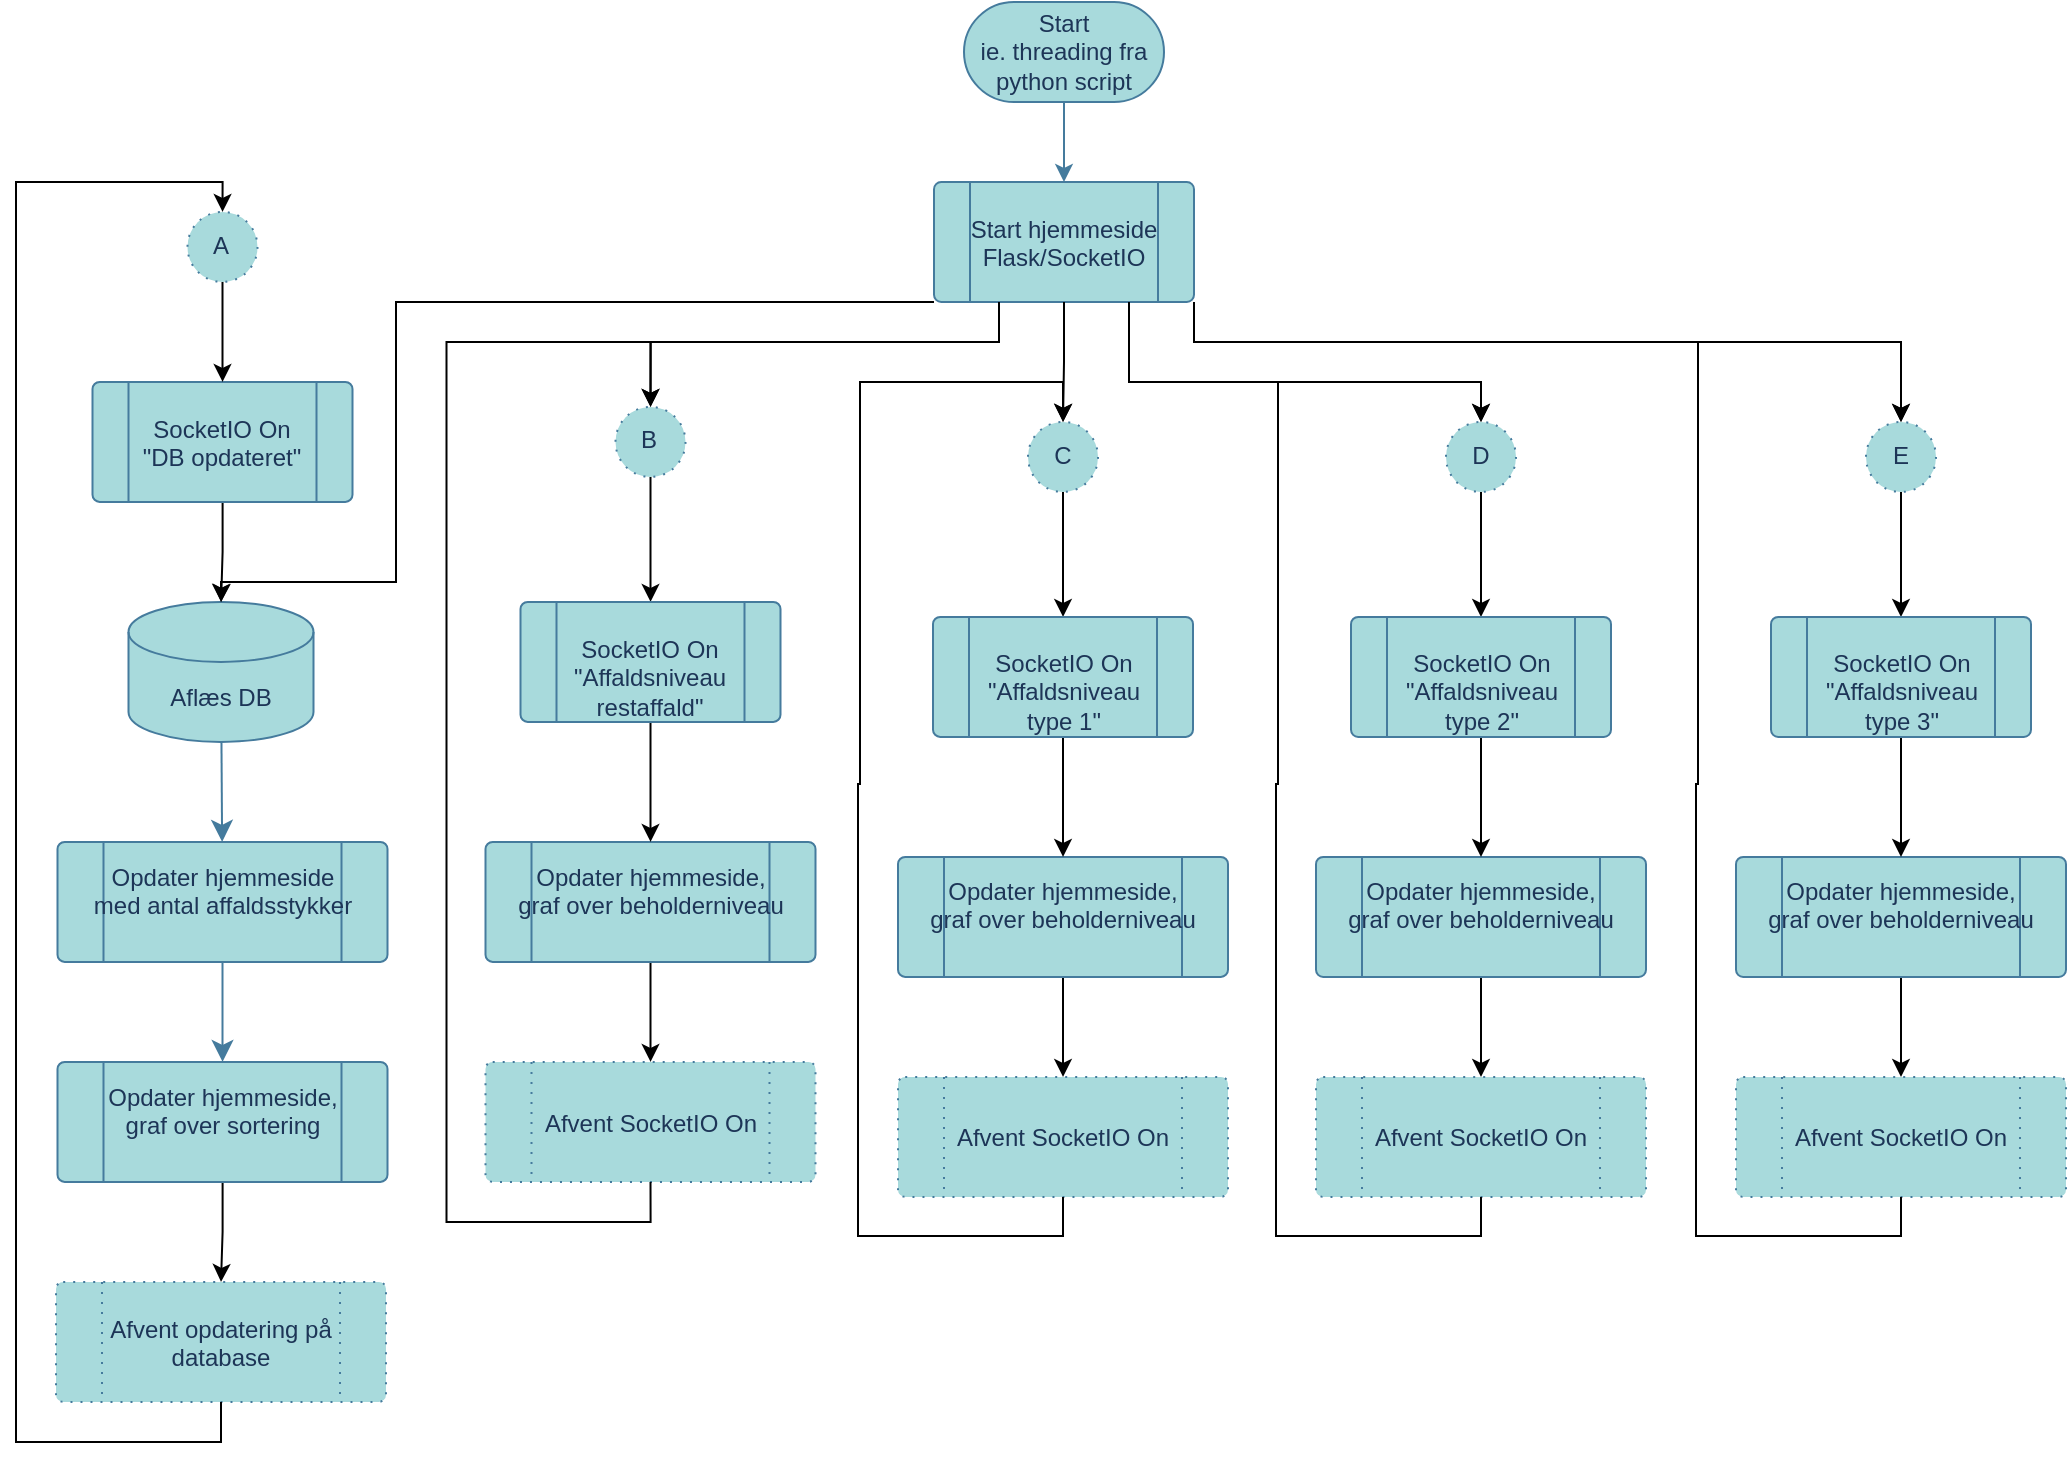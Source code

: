 <mxfile version="27.0.1">
  <diagram id="C5RBs43oDa-KdzZeNtuy" name="Page-1">
    <mxGraphModel dx="2073" dy="624" grid="1" gridSize="10" guides="1" tooltips="1" connect="1" arrows="1" fold="1" page="1" pageScale="1" pageWidth="827" pageHeight="1169" math="0" shadow="0">
      <root>
        <mxCell id="WIyWlLk6GJQsqaUBKTNV-0" />
        <mxCell id="WIyWlLk6GJQsqaUBKTNV-1" parent="WIyWlLk6GJQsqaUBKTNV-0" />
        <mxCell id="QhAMZW8vx8BIPs0i-Lc7-16" value="" style="edgeStyle=orthogonalEdgeStyle;rounded=0;orthogonalLoop=1;jettySize=auto;html=1;labelBackgroundColor=none;strokeColor=#457B9D;fontColor=default;entryX=0.5;entryY=0;entryDx=0;entryDy=0;" parent="WIyWlLk6GJQsqaUBKTNV-1" source="QhAMZW8vx8BIPs0i-Lc7-0" target="I90foCp7rMowlihPEcc8-3" edge="1">
          <mxGeometry relative="1" as="geometry">
            <mxPoint x="414" y="100" as="targetPoint" />
          </mxGeometry>
        </mxCell>
        <mxCell id="QhAMZW8vx8BIPs0i-Lc7-0" value="Start&lt;div&gt;ie. threading fra python script&lt;/div&gt;" style="html=1;dashed=0;whiteSpace=wrap;shape=mxgraph.dfd.start;rounded=0;labelBackgroundColor=none;fillColor=#A8DADC;strokeColor=#457B9D;fontColor=#1D3557;" parent="WIyWlLk6GJQsqaUBKTNV-1" vertex="1">
          <mxGeometry x="364" y="10" width="100" height="50" as="geometry" />
        </mxCell>
        <mxCell id="I90foCp7rMowlihPEcc8-38" style="edgeStyle=none;curved=1;rounded=0;orthogonalLoop=1;jettySize=auto;html=1;exitX=0.5;exitY=1;exitDx=0;exitDy=0;entryX=0.5;entryY=0;entryDx=0;entryDy=0;strokeColor=#457B9D;fontSize=12;fontColor=#1D3557;startSize=8;endSize=8;fillColor=#A8DADC;" parent="WIyWlLk6GJQsqaUBKTNV-1" source="QhAMZW8vx8BIPs0i-Lc7-23" target="I90foCp7rMowlihPEcc8-37" edge="1">
          <mxGeometry relative="1" as="geometry" />
        </mxCell>
        <mxCell id="QhAMZW8vx8BIPs0i-Lc7-23" value="Opdater hjemmeside&lt;br&gt;med antal affaldsstykker" style="verticalLabelPosition=bottom;verticalAlign=top;html=1;shape=process;whiteSpace=wrap;rounded=1;size=0.14;arcSize=6;align=center;spacingTop=-56;labelBackgroundColor=none;fillColor=#A8DADC;strokeColor=#457B9D;fontColor=#1D3557;" parent="WIyWlLk6GJQsqaUBKTNV-1" vertex="1">
          <mxGeometry x="-89.25" y="429.95" width="165" height="60" as="geometry" />
        </mxCell>
        <mxCell id="I90foCp7rMowlihPEcc8-17" value="" style="edgeStyle=none;curved=1;rounded=0;orthogonalLoop=1;jettySize=auto;html=1;fontSize=12;startSize=8;endSize=8;labelBackgroundColor=none;strokeColor=#457B9D;fontColor=default;" parent="WIyWlLk6GJQsqaUBKTNV-1" source="QhAMZW8vx8BIPs0i-Lc7-25" target="QhAMZW8vx8BIPs0i-Lc7-23" edge="1">
          <mxGeometry relative="1" as="geometry" />
        </mxCell>
        <mxCell id="QhAMZW8vx8BIPs0i-Lc7-25" value="Aflæs DB" style="shape=cylinder3;whiteSpace=wrap;html=1;boundedLbl=1;backgroundOutline=1;size=15;rounded=0;labelBackgroundColor=none;fillColor=#A8DADC;strokeColor=#457B9D;fontColor=#1D3557;" parent="WIyWlLk6GJQsqaUBKTNV-1" vertex="1">
          <mxGeometry x="-53.75" y="309.95" width="92.5" height="70" as="geometry" />
        </mxCell>
        <mxCell id="I90foCp7rMowlihPEcc8-3" value="Start hjemmeside&lt;br&gt;Flask/SocketIO" style="verticalLabelPosition=bottom;verticalAlign=top;html=1;shape=process;whiteSpace=wrap;rounded=1;size=0.14;arcSize=6;align=center;spacingTop=-50;labelBackgroundColor=none;fillColor=#A8DADC;strokeColor=#457B9D;fontColor=#1D3557;" parent="WIyWlLk6GJQsqaUBKTNV-1" vertex="1">
          <mxGeometry x="349" y="100" width="130" height="60" as="geometry" />
        </mxCell>
        <mxCell id="TRfHkV0xAQpSszj1zVbH-38" value="" style="edgeStyle=orthogonalEdgeStyle;rounded=0;orthogonalLoop=1;jettySize=auto;html=1;" edge="1" parent="WIyWlLk6GJQsqaUBKTNV-1" source="I90foCp7rMowlihPEcc8-28" target="TRfHkV0xAQpSszj1zVbH-33">
          <mxGeometry relative="1" as="geometry" />
        </mxCell>
        <mxCell id="I90foCp7rMowlihPEcc8-28" value="Opdater hjemmeside,&lt;div&gt;graf over beholderniveau&lt;/div&gt;" style="verticalLabelPosition=bottom;verticalAlign=top;html=1;shape=process;whiteSpace=wrap;rounded=1;size=0.14;arcSize=6;align=center;spacingTop=-56;labelBackgroundColor=none;fillColor=#A8DADC;strokeColor=#457B9D;fontColor=#1D3557;" parent="WIyWlLk6GJQsqaUBKTNV-1" vertex="1">
          <mxGeometry x="124.75" y="429.95" width="165" height="60" as="geometry" />
        </mxCell>
        <mxCell id="I90foCp7rMowlihPEcc8-34" value="Afvent opdatering på database" style="verticalLabelPosition=bottom;verticalAlign=top;html=1;shape=process;whiteSpace=wrap;rounded=1;size=0.14;arcSize=6;align=center;spacingTop=-50;strokeColor=#457B9D;dashed=1;dashPattern=1 4;labelBackgroundColor=none;fillColor=#A8DADC;fontColor=#1D3557;" parent="WIyWlLk6GJQsqaUBKTNV-1" vertex="1">
          <mxGeometry x="-90" y="649.95" width="165" height="60" as="geometry" />
        </mxCell>
        <mxCell id="TRfHkV0xAQpSszj1zVbH-25" value="" style="edgeStyle=orthogonalEdgeStyle;rounded=0;orthogonalLoop=1;jettySize=auto;html=1;" edge="1" parent="WIyWlLk6GJQsqaUBKTNV-1" source="I90foCp7rMowlihPEcc8-37" target="I90foCp7rMowlihPEcc8-34">
          <mxGeometry relative="1" as="geometry" />
        </mxCell>
        <mxCell id="I90foCp7rMowlihPEcc8-37" value="Opdater hjemmeside,&lt;div&gt;graf over sortering&lt;/div&gt;" style="verticalLabelPosition=bottom;verticalAlign=top;html=1;shape=process;whiteSpace=wrap;rounded=1;size=0.14;arcSize=6;align=center;spacingTop=-56;labelBackgroundColor=none;fillColor=#A8DADC;strokeColor=#457B9D;fontColor=#1D3557;" parent="WIyWlLk6GJQsqaUBKTNV-1" vertex="1">
          <mxGeometry x="-89.25" y="539.95" width="165" height="60" as="geometry" />
        </mxCell>
        <mxCell id="TRfHkV0xAQpSszj1zVbH-36" value="" style="edgeStyle=orthogonalEdgeStyle;rounded=0;orthogonalLoop=1;jettySize=auto;html=1;" edge="1" parent="WIyWlLk6GJQsqaUBKTNV-1" source="4EAk3vtJ96HyGKtx9xcT-3" target="TRfHkV0xAQpSszj1zVbH-11">
          <mxGeometry relative="1" as="geometry" />
        </mxCell>
        <mxCell id="4EAk3vtJ96HyGKtx9xcT-3" value="B" style="verticalLabelPosition=bottom;verticalAlign=top;html=1;shape=mxgraph.flowchart.on-page_reference;dashed=1;dashPattern=1 4;spacingTop=-32;spacingLeft=-2;labelBackgroundColor=none;fillColor=#A8DADC;strokeColor=#457B9D;fontColor=#1D3557;" parent="WIyWlLk6GJQsqaUBKTNV-1" vertex="1">
          <mxGeometry x="189.75" y="212.45" width="35" height="35" as="geometry" />
        </mxCell>
        <mxCell id="TRfHkV0xAQpSszj1zVbH-29" value="" style="edgeStyle=orthogonalEdgeStyle;rounded=0;orthogonalLoop=1;jettySize=auto;html=1;" edge="1" parent="WIyWlLk6GJQsqaUBKTNV-1" source="TRfHkV0xAQpSszj1zVbH-0" target="QhAMZW8vx8BIPs0i-Lc7-25">
          <mxGeometry relative="1" as="geometry" />
        </mxCell>
        <mxCell id="TRfHkV0xAQpSszj1zVbH-0" value="SocketIO On&lt;div&gt;&quot;DB opdateret&quot;&lt;/div&gt;" style="verticalLabelPosition=bottom;verticalAlign=top;html=1;shape=process;whiteSpace=wrap;rounded=1;size=0.14;arcSize=6;align=center;spacingTop=-50;labelBackgroundColor=none;fillColor=#A8DADC;strokeColor=#457B9D;fontColor=#1D3557;" vertex="1" parent="WIyWlLk6GJQsqaUBKTNV-1">
          <mxGeometry x="-71.75" y="199.95" width="130" height="60" as="geometry" />
        </mxCell>
        <mxCell id="TRfHkV0xAQpSszj1zVbH-37" value="" style="edgeStyle=orthogonalEdgeStyle;rounded=0;orthogonalLoop=1;jettySize=auto;html=1;" edge="1" parent="WIyWlLk6GJQsqaUBKTNV-1" source="TRfHkV0xAQpSszj1zVbH-11" target="I90foCp7rMowlihPEcc8-28">
          <mxGeometry relative="1" as="geometry" />
        </mxCell>
        <mxCell id="TRfHkV0xAQpSszj1zVbH-11" value="SocketIO On&lt;div&gt;&quot;Affaldsniveau&lt;/div&gt;&lt;div&gt;restaffald&quot;&lt;/div&gt;" style="verticalLabelPosition=bottom;verticalAlign=top;html=1;shape=process;whiteSpace=wrap;rounded=1;size=0.14;arcSize=6;align=center;spacingTop=-50;labelBackgroundColor=none;fillColor=#A8DADC;strokeColor=#457B9D;fontColor=#1D3557;" vertex="1" parent="WIyWlLk6GJQsqaUBKTNV-1">
          <mxGeometry x="142.25" y="309.95" width="130" height="60" as="geometry" />
        </mxCell>
        <mxCell id="TRfHkV0xAQpSszj1zVbH-30" style="edgeStyle=orthogonalEdgeStyle;rounded=0;orthogonalLoop=1;jettySize=auto;html=1;exitX=0;exitY=1;exitDx=0;exitDy=0;entryX=0.5;entryY=0;entryDx=0;entryDy=0;entryPerimeter=0;" edge="1" parent="WIyWlLk6GJQsqaUBKTNV-1" source="I90foCp7rMowlihPEcc8-3" target="QhAMZW8vx8BIPs0i-Lc7-25">
          <mxGeometry relative="1" as="geometry">
            <Array as="points">
              <mxPoint x="80" y="160" />
              <mxPoint x="80" y="300" />
              <mxPoint x="-7" y="300" />
            </Array>
          </mxGeometry>
        </mxCell>
        <mxCell id="TRfHkV0xAQpSszj1zVbH-31" value="" style="edgeStyle=orthogonalEdgeStyle;rounded=0;orthogonalLoop=1;jettySize=auto;html=1;exitX=0.5;exitY=1;exitDx=0;exitDy=0;entryX=0.5;entryY=0;entryDx=0;entryDy=0;entryPerimeter=0;" edge="1" parent="WIyWlLk6GJQsqaUBKTNV-1" source="I90foCp7rMowlihPEcc8-34" target="4EAk3vtJ96HyGKtx9xcT-1">
          <mxGeometry relative="1" as="geometry">
            <mxPoint x="173" y="709.95" as="sourcePoint" />
            <mxPoint x="190" y="109.95" as="targetPoint" />
            <Array as="points">
              <mxPoint x="-7" y="730" />
              <mxPoint x="-110" y="730" />
              <mxPoint x="-110" y="100" />
              <mxPoint x="-7" y="100" />
            </Array>
          </mxGeometry>
        </mxCell>
        <mxCell id="TRfHkV0xAQpSszj1zVbH-32" value="" style="edgeStyle=orthogonalEdgeStyle;rounded=0;orthogonalLoop=1;jettySize=auto;html=1;" edge="1" parent="WIyWlLk6GJQsqaUBKTNV-1" source="4EAk3vtJ96HyGKtx9xcT-1" target="TRfHkV0xAQpSszj1zVbH-0">
          <mxGeometry relative="1" as="geometry" />
        </mxCell>
        <mxCell id="4EAk3vtJ96HyGKtx9xcT-1" value="A" style="verticalLabelPosition=bottom;verticalAlign=top;html=1;shape=mxgraph.flowchart.on-page_reference;dashed=1;dashPattern=1 4;spacingTop=-32;spacingLeft=-2;labelBackgroundColor=none;fillColor=#A8DADC;strokeColor=#457B9D;fontColor=#1D3557;" parent="WIyWlLk6GJQsqaUBKTNV-1" vertex="1">
          <mxGeometry x="-24.25" y="114.95" width="35" height="35" as="geometry" />
        </mxCell>
        <mxCell id="TRfHkV0xAQpSszj1zVbH-33" value="Afvent SocketIO On" style="verticalLabelPosition=bottom;verticalAlign=top;html=1;shape=process;whiteSpace=wrap;rounded=1;size=0.14;arcSize=6;align=center;spacingTop=-43;strokeColor=#457B9D;dashed=1;dashPattern=1 4;labelBackgroundColor=none;fillColor=#A8DADC;fontColor=#1D3557;" vertex="1" parent="WIyWlLk6GJQsqaUBKTNV-1">
          <mxGeometry x="124.75" y="539.95" width="165" height="60" as="geometry" />
        </mxCell>
        <mxCell id="TRfHkV0xAQpSszj1zVbH-39" style="edgeStyle=orthogonalEdgeStyle;rounded=0;orthogonalLoop=1;jettySize=auto;html=1;exitX=0.5;exitY=1;exitDx=0;exitDy=0;entryX=0.5;entryY=0;entryDx=0;entryDy=0;entryPerimeter=0;" edge="1" parent="WIyWlLk6GJQsqaUBKTNV-1" source="TRfHkV0xAQpSszj1zVbH-33" target="4EAk3vtJ96HyGKtx9xcT-3">
          <mxGeometry relative="1" as="geometry">
            <Array as="points">
              <mxPoint x="207.25" y="620" />
              <mxPoint x="105.25" y="620" />
              <mxPoint x="105.25" y="180" />
              <mxPoint x="207.25" y="180" />
            </Array>
          </mxGeometry>
        </mxCell>
        <mxCell id="TRfHkV0xAQpSszj1zVbH-40" value="" style="edgeStyle=orthogonalEdgeStyle;rounded=0;orthogonalLoop=1;jettySize=auto;html=1;" edge="1" parent="WIyWlLk6GJQsqaUBKTNV-1" source="TRfHkV0xAQpSszj1zVbH-41" target="TRfHkV0xAQpSszj1zVbH-46">
          <mxGeometry relative="1" as="geometry" />
        </mxCell>
        <mxCell id="TRfHkV0xAQpSszj1zVbH-41" value="Opdater hjemmeside,&lt;div&gt;graf over beholderniveau&lt;/div&gt;" style="verticalLabelPosition=bottom;verticalAlign=top;html=1;shape=process;whiteSpace=wrap;rounded=1;size=0.14;arcSize=6;align=center;spacingTop=-56;labelBackgroundColor=none;fillColor=#A8DADC;strokeColor=#457B9D;fontColor=#1D3557;" vertex="1" parent="WIyWlLk6GJQsqaUBKTNV-1">
          <mxGeometry x="331" y="437.44" width="165" height="60" as="geometry" />
        </mxCell>
        <mxCell id="TRfHkV0xAQpSszj1zVbH-42" value="" style="edgeStyle=orthogonalEdgeStyle;rounded=0;orthogonalLoop=1;jettySize=auto;html=1;" edge="1" parent="WIyWlLk6GJQsqaUBKTNV-1" source="TRfHkV0xAQpSszj1zVbH-43" target="TRfHkV0xAQpSszj1zVbH-45">
          <mxGeometry relative="1" as="geometry" />
        </mxCell>
        <mxCell id="TRfHkV0xAQpSszj1zVbH-43" value="C" style="verticalLabelPosition=bottom;verticalAlign=top;html=1;shape=mxgraph.flowchart.on-page_reference;dashed=1;dashPattern=1 4;spacingTop=-32;spacingLeft=-2;labelBackgroundColor=none;fillColor=#A8DADC;strokeColor=#457B9D;fontColor=#1D3557;" vertex="1" parent="WIyWlLk6GJQsqaUBKTNV-1">
          <mxGeometry x="396" y="219.94" width="35" height="35" as="geometry" />
        </mxCell>
        <mxCell id="TRfHkV0xAQpSszj1zVbH-44" value="" style="edgeStyle=orthogonalEdgeStyle;rounded=0;orthogonalLoop=1;jettySize=auto;html=1;" edge="1" parent="WIyWlLk6GJQsqaUBKTNV-1" source="TRfHkV0xAQpSszj1zVbH-45" target="TRfHkV0xAQpSszj1zVbH-41">
          <mxGeometry relative="1" as="geometry" />
        </mxCell>
        <mxCell id="TRfHkV0xAQpSszj1zVbH-45" value="SocketIO On&lt;div&gt;&quot;Affaldsniveau&lt;/div&gt;&lt;div&gt;type 1&quot;&lt;/div&gt;" style="verticalLabelPosition=bottom;verticalAlign=top;html=1;shape=process;whiteSpace=wrap;rounded=1;size=0.14;arcSize=6;align=center;spacingTop=-50;labelBackgroundColor=none;fillColor=#A8DADC;strokeColor=#457B9D;fontColor=#1D3557;" vertex="1" parent="WIyWlLk6GJQsqaUBKTNV-1">
          <mxGeometry x="348.5" y="317.44" width="130" height="60" as="geometry" />
        </mxCell>
        <mxCell id="TRfHkV0xAQpSszj1zVbH-46" value="Afvent SocketIO On" style="verticalLabelPosition=bottom;verticalAlign=top;html=1;shape=process;whiteSpace=wrap;rounded=1;size=0.14;arcSize=6;align=center;spacingTop=-43;strokeColor=#457B9D;dashed=1;dashPattern=1 4;labelBackgroundColor=none;fillColor=#A8DADC;fontColor=#1D3557;" vertex="1" parent="WIyWlLk6GJQsqaUBKTNV-1">
          <mxGeometry x="331" y="547.44" width="165" height="60" as="geometry" />
        </mxCell>
        <mxCell id="TRfHkV0xAQpSszj1zVbH-47" style="edgeStyle=orthogonalEdgeStyle;rounded=0;orthogonalLoop=1;jettySize=auto;html=1;exitX=0.5;exitY=1;exitDx=0;exitDy=0;entryX=0.5;entryY=0;entryDx=0;entryDy=0;entryPerimeter=0;" edge="1" parent="WIyWlLk6GJQsqaUBKTNV-1" source="TRfHkV0xAQpSszj1zVbH-46" target="TRfHkV0xAQpSszj1zVbH-43">
          <mxGeometry relative="1" as="geometry">
            <Array as="points">
              <mxPoint x="414" y="626.94" />
              <mxPoint x="311" y="626.94" />
              <mxPoint x="311" y="400.94" />
              <mxPoint x="312" y="400.94" />
              <mxPoint x="312" y="199.94" />
              <mxPoint x="414" y="199.94" />
            </Array>
          </mxGeometry>
        </mxCell>
        <mxCell id="TRfHkV0xAQpSszj1zVbH-48" style="edgeStyle=orthogonalEdgeStyle;rounded=0;orthogonalLoop=1;jettySize=auto;html=1;exitX=0.5;exitY=1;exitDx=0;exitDy=0;entryX=0.5;entryY=0;entryDx=0;entryDy=0;entryPerimeter=0;" edge="1" parent="WIyWlLk6GJQsqaUBKTNV-1" source="I90foCp7rMowlihPEcc8-3" target="TRfHkV0xAQpSszj1zVbH-43">
          <mxGeometry relative="1" as="geometry" />
        </mxCell>
        <mxCell id="TRfHkV0xAQpSszj1zVbH-51" style="edgeStyle=orthogonalEdgeStyle;rounded=0;orthogonalLoop=1;jettySize=auto;html=1;exitX=0.25;exitY=1;exitDx=0;exitDy=0;entryX=0.5;entryY=0;entryDx=0;entryDy=0;entryPerimeter=0;" edge="1" parent="WIyWlLk6GJQsqaUBKTNV-1" source="I90foCp7rMowlihPEcc8-3" target="4EAk3vtJ96HyGKtx9xcT-3">
          <mxGeometry relative="1" as="geometry">
            <Array as="points">
              <mxPoint x="381" y="180" />
              <mxPoint x="207" y="180" />
            </Array>
          </mxGeometry>
        </mxCell>
        <mxCell id="TRfHkV0xAQpSszj1zVbH-52" value="" style="edgeStyle=orthogonalEdgeStyle;rounded=0;orthogonalLoop=1;jettySize=auto;html=1;" edge="1" parent="WIyWlLk6GJQsqaUBKTNV-1" source="TRfHkV0xAQpSszj1zVbH-53" target="TRfHkV0xAQpSszj1zVbH-58">
          <mxGeometry relative="1" as="geometry" />
        </mxCell>
        <mxCell id="TRfHkV0xAQpSszj1zVbH-53" value="Opdater hjemmeside,&lt;div&gt;graf over beholderniveau&lt;/div&gt;" style="verticalLabelPosition=bottom;verticalAlign=top;html=1;shape=process;whiteSpace=wrap;rounded=1;size=0.14;arcSize=6;align=center;spacingTop=-56;labelBackgroundColor=none;fillColor=#A8DADC;strokeColor=#457B9D;fontColor=#1D3557;" vertex="1" parent="WIyWlLk6GJQsqaUBKTNV-1">
          <mxGeometry x="540" y="437.48" width="165" height="60" as="geometry" />
        </mxCell>
        <mxCell id="TRfHkV0xAQpSszj1zVbH-54" value="" style="edgeStyle=orthogonalEdgeStyle;rounded=0;orthogonalLoop=1;jettySize=auto;html=1;" edge="1" parent="WIyWlLk6GJQsqaUBKTNV-1" source="TRfHkV0xAQpSszj1zVbH-55" target="TRfHkV0xAQpSszj1zVbH-57">
          <mxGeometry relative="1" as="geometry" />
        </mxCell>
        <mxCell id="TRfHkV0xAQpSszj1zVbH-55" value="D" style="verticalLabelPosition=bottom;verticalAlign=top;html=1;shape=mxgraph.flowchart.on-page_reference;dashed=1;dashPattern=1 4;spacingTop=-32;spacingLeft=-2;labelBackgroundColor=none;fillColor=#A8DADC;strokeColor=#457B9D;fontColor=#1D3557;" vertex="1" parent="WIyWlLk6GJQsqaUBKTNV-1">
          <mxGeometry x="605" y="219.98" width="35" height="35" as="geometry" />
        </mxCell>
        <mxCell id="TRfHkV0xAQpSszj1zVbH-56" value="" style="edgeStyle=orthogonalEdgeStyle;rounded=0;orthogonalLoop=1;jettySize=auto;html=1;" edge="1" parent="WIyWlLk6GJQsqaUBKTNV-1" source="TRfHkV0xAQpSszj1zVbH-57" target="TRfHkV0xAQpSszj1zVbH-53">
          <mxGeometry relative="1" as="geometry" />
        </mxCell>
        <mxCell id="TRfHkV0xAQpSszj1zVbH-57" value="SocketIO On&lt;div&gt;&quot;Affaldsniveau&lt;/div&gt;&lt;div&gt;type 2&quot;&lt;/div&gt;" style="verticalLabelPosition=bottom;verticalAlign=top;html=1;shape=process;whiteSpace=wrap;rounded=1;size=0.14;arcSize=6;align=center;spacingTop=-50;labelBackgroundColor=none;fillColor=#A8DADC;strokeColor=#457B9D;fontColor=#1D3557;" vertex="1" parent="WIyWlLk6GJQsqaUBKTNV-1">
          <mxGeometry x="557.5" y="317.48" width="130" height="60" as="geometry" />
        </mxCell>
        <mxCell id="TRfHkV0xAQpSszj1zVbH-58" value="Afvent SocketIO On" style="verticalLabelPosition=bottom;verticalAlign=top;html=1;shape=process;whiteSpace=wrap;rounded=1;size=0.14;arcSize=6;align=center;spacingTop=-43;strokeColor=#457B9D;dashed=1;dashPattern=1 4;labelBackgroundColor=none;fillColor=#A8DADC;fontColor=#1D3557;" vertex="1" parent="WIyWlLk6GJQsqaUBKTNV-1">
          <mxGeometry x="540" y="547.48" width="165" height="60" as="geometry" />
        </mxCell>
        <mxCell id="TRfHkV0xAQpSszj1zVbH-59" style="edgeStyle=orthogonalEdgeStyle;rounded=0;orthogonalLoop=1;jettySize=auto;html=1;exitX=0.5;exitY=1;exitDx=0;exitDy=0;entryX=0.5;entryY=0;entryDx=0;entryDy=0;entryPerimeter=0;" edge="1" parent="WIyWlLk6GJQsqaUBKTNV-1" source="TRfHkV0xAQpSszj1zVbH-58" target="TRfHkV0xAQpSszj1zVbH-55">
          <mxGeometry relative="1" as="geometry">
            <Array as="points">
              <mxPoint x="623" y="626.98" />
              <mxPoint x="520" y="626.98" />
              <mxPoint x="520" y="400.98" />
              <mxPoint x="521" y="400.98" />
              <mxPoint x="521" y="199.98" />
              <mxPoint x="623" y="199.98" />
            </Array>
          </mxGeometry>
        </mxCell>
        <mxCell id="TRfHkV0xAQpSszj1zVbH-60" value="" style="edgeStyle=orthogonalEdgeStyle;rounded=0;orthogonalLoop=1;jettySize=auto;html=1;" edge="1" parent="WIyWlLk6GJQsqaUBKTNV-1" source="TRfHkV0xAQpSszj1zVbH-61" target="TRfHkV0xAQpSszj1zVbH-66">
          <mxGeometry relative="1" as="geometry" />
        </mxCell>
        <mxCell id="TRfHkV0xAQpSszj1zVbH-61" value="Opdater hjemmeside,&lt;div&gt;graf over beholderniveau&lt;/div&gt;" style="verticalLabelPosition=bottom;verticalAlign=top;html=1;shape=process;whiteSpace=wrap;rounded=1;size=0.14;arcSize=6;align=center;spacingTop=-56;labelBackgroundColor=none;fillColor=#A8DADC;strokeColor=#457B9D;fontColor=#1D3557;" vertex="1" parent="WIyWlLk6GJQsqaUBKTNV-1">
          <mxGeometry x="750" y="437.48" width="165" height="60" as="geometry" />
        </mxCell>
        <mxCell id="TRfHkV0xAQpSszj1zVbH-62" value="" style="edgeStyle=orthogonalEdgeStyle;rounded=0;orthogonalLoop=1;jettySize=auto;html=1;" edge="1" parent="WIyWlLk6GJQsqaUBKTNV-1" source="TRfHkV0xAQpSszj1zVbH-63" target="TRfHkV0xAQpSszj1zVbH-65">
          <mxGeometry relative="1" as="geometry" />
        </mxCell>
        <mxCell id="TRfHkV0xAQpSszj1zVbH-63" value="E" style="verticalLabelPosition=bottom;verticalAlign=top;html=1;shape=mxgraph.flowchart.on-page_reference;dashed=1;dashPattern=1 4;spacingTop=-32;spacingLeft=-2;labelBackgroundColor=none;fillColor=#A8DADC;strokeColor=#457B9D;fontColor=#1D3557;" vertex="1" parent="WIyWlLk6GJQsqaUBKTNV-1">
          <mxGeometry x="815" y="219.98" width="35" height="35" as="geometry" />
        </mxCell>
        <mxCell id="TRfHkV0xAQpSszj1zVbH-64" value="" style="edgeStyle=orthogonalEdgeStyle;rounded=0;orthogonalLoop=1;jettySize=auto;html=1;" edge="1" parent="WIyWlLk6GJQsqaUBKTNV-1" source="TRfHkV0xAQpSszj1zVbH-65" target="TRfHkV0xAQpSszj1zVbH-61">
          <mxGeometry relative="1" as="geometry" />
        </mxCell>
        <mxCell id="TRfHkV0xAQpSszj1zVbH-65" value="SocketIO On&lt;div&gt;&quot;Affaldsniveau&lt;/div&gt;&lt;div&gt;type 3&quot;&lt;/div&gt;" style="verticalLabelPosition=bottom;verticalAlign=top;html=1;shape=process;whiteSpace=wrap;rounded=1;size=0.14;arcSize=6;align=center;spacingTop=-50;labelBackgroundColor=none;fillColor=#A8DADC;strokeColor=#457B9D;fontColor=#1D3557;" vertex="1" parent="WIyWlLk6GJQsqaUBKTNV-1">
          <mxGeometry x="767.5" y="317.48" width="130" height="60" as="geometry" />
        </mxCell>
        <mxCell id="TRfHkV0xAQpSszj1zVbH-66" value="Afvent SocketIO On" style="verticalLabelPosition=bottom;verticalAlign=top;html=1;shape=process;whiteSpace=wrap;rounded=1;size=0.14;arcSize=6;align=center;spacingTop=-43;strokeColor=#457B9D;dashed=1;dashPattern=1 4;labelBackgroundColor=none;fillColor=#A8DADC;fontColor=#1D3557;" vertex="1" parent="WIyWlLk6GJQsqaUBKTNV-1">
          <mxGeometry x="750" y="547.48" width="165" height="60" as="geometry" />
        </mxCell>
        <mxCell id="TRfHkV0xAQpSszj1zVbH-67" style="edgeStyle=orthogonalEdgeStyle;rounded=0;orthogonalLoop=1;jettySize=auto;html=1;exitX=0.5;exitY=1;exitDx=0;exitDy=0;entryX=0.5;entryY=0;entryDx=0;entryDy=0;entryPerimeter=0;" edge="1" parent="WIyWlLk6GJQsqaUBKTNV-1" source="TRfHkV0xAQpSszj1zVbH-66" target="TRfHkV0xAQpSszj1zVbH-63">
          <mxGeometry relative="1" as="geometry">
            <Array as="points">
              <mxPoint x="833" y="627" />
              <mxPoint x="730" y="627" />
              <mxPoint x="730" y="401" />
              <mxPoint x="731" y="401" />
              <mxPoint x="731" y="180" />
              <mxPoint x="833" y="180" />
            </Array>
          </mxGeometry>
        </mxCell>
        <mxCell id="TRfHkV0xAQpSszj1zVbH-68" style="edgeStyle=orthogonalEdgeStyle;rounded=0;orthogonalLoop=1;jettySize=auto;html=1;exitX=0.75;exitY=1;exitDx=0;exitDy=0;entryX=0.5;entryY=0;entryDx=0;entryDy=0;entryPerimeter=0;" edge="1" parent="WIyWlLk6GJQsqaUBKTNV-1" source="I90foCp7rMowlihPEcc8-3" target="TRfHkV0xAQpSszj1zVbH-55">
          <mxGeometry relative="1" as="geometry">
            <Array as="points">
              <mxPoint x="447" y="200" />
              <mxPoint x="623" y="200" />
            </Array>
          </mxGeometry>
        </mxCell>
        <mxCell id="TRfHkV0xAQpSszj1zVbH-69" style="edgeStyle=orthogonalEdgeStyle;rounded=0;orthogonalLoop=1;jettySize=auto;html=1;exitX=1;exitY=1;exitDx=0;exitDy=0;entryX=0.5;entryY=0;entryDx=0;entryDy=0;entryPerimeter=0;" edge="1" parent="WIyWlLk6GJQsqaUBKTNV-1" source="I90foCp7rMowlihPEcc8-3" target="TRfHkV0xAQpSszj1zVbH-63">
          <mxGeometry relative="1" as="geometry">
            <Array as="points">
              <mxPoint x="479" y="180" />
              <mxPoint x="833" y="180" />
            </Array>
          </mxGeometry>
        </mxCell>
      </root>
    </mxGraphModel>
  </diagram>
</mxfile>
